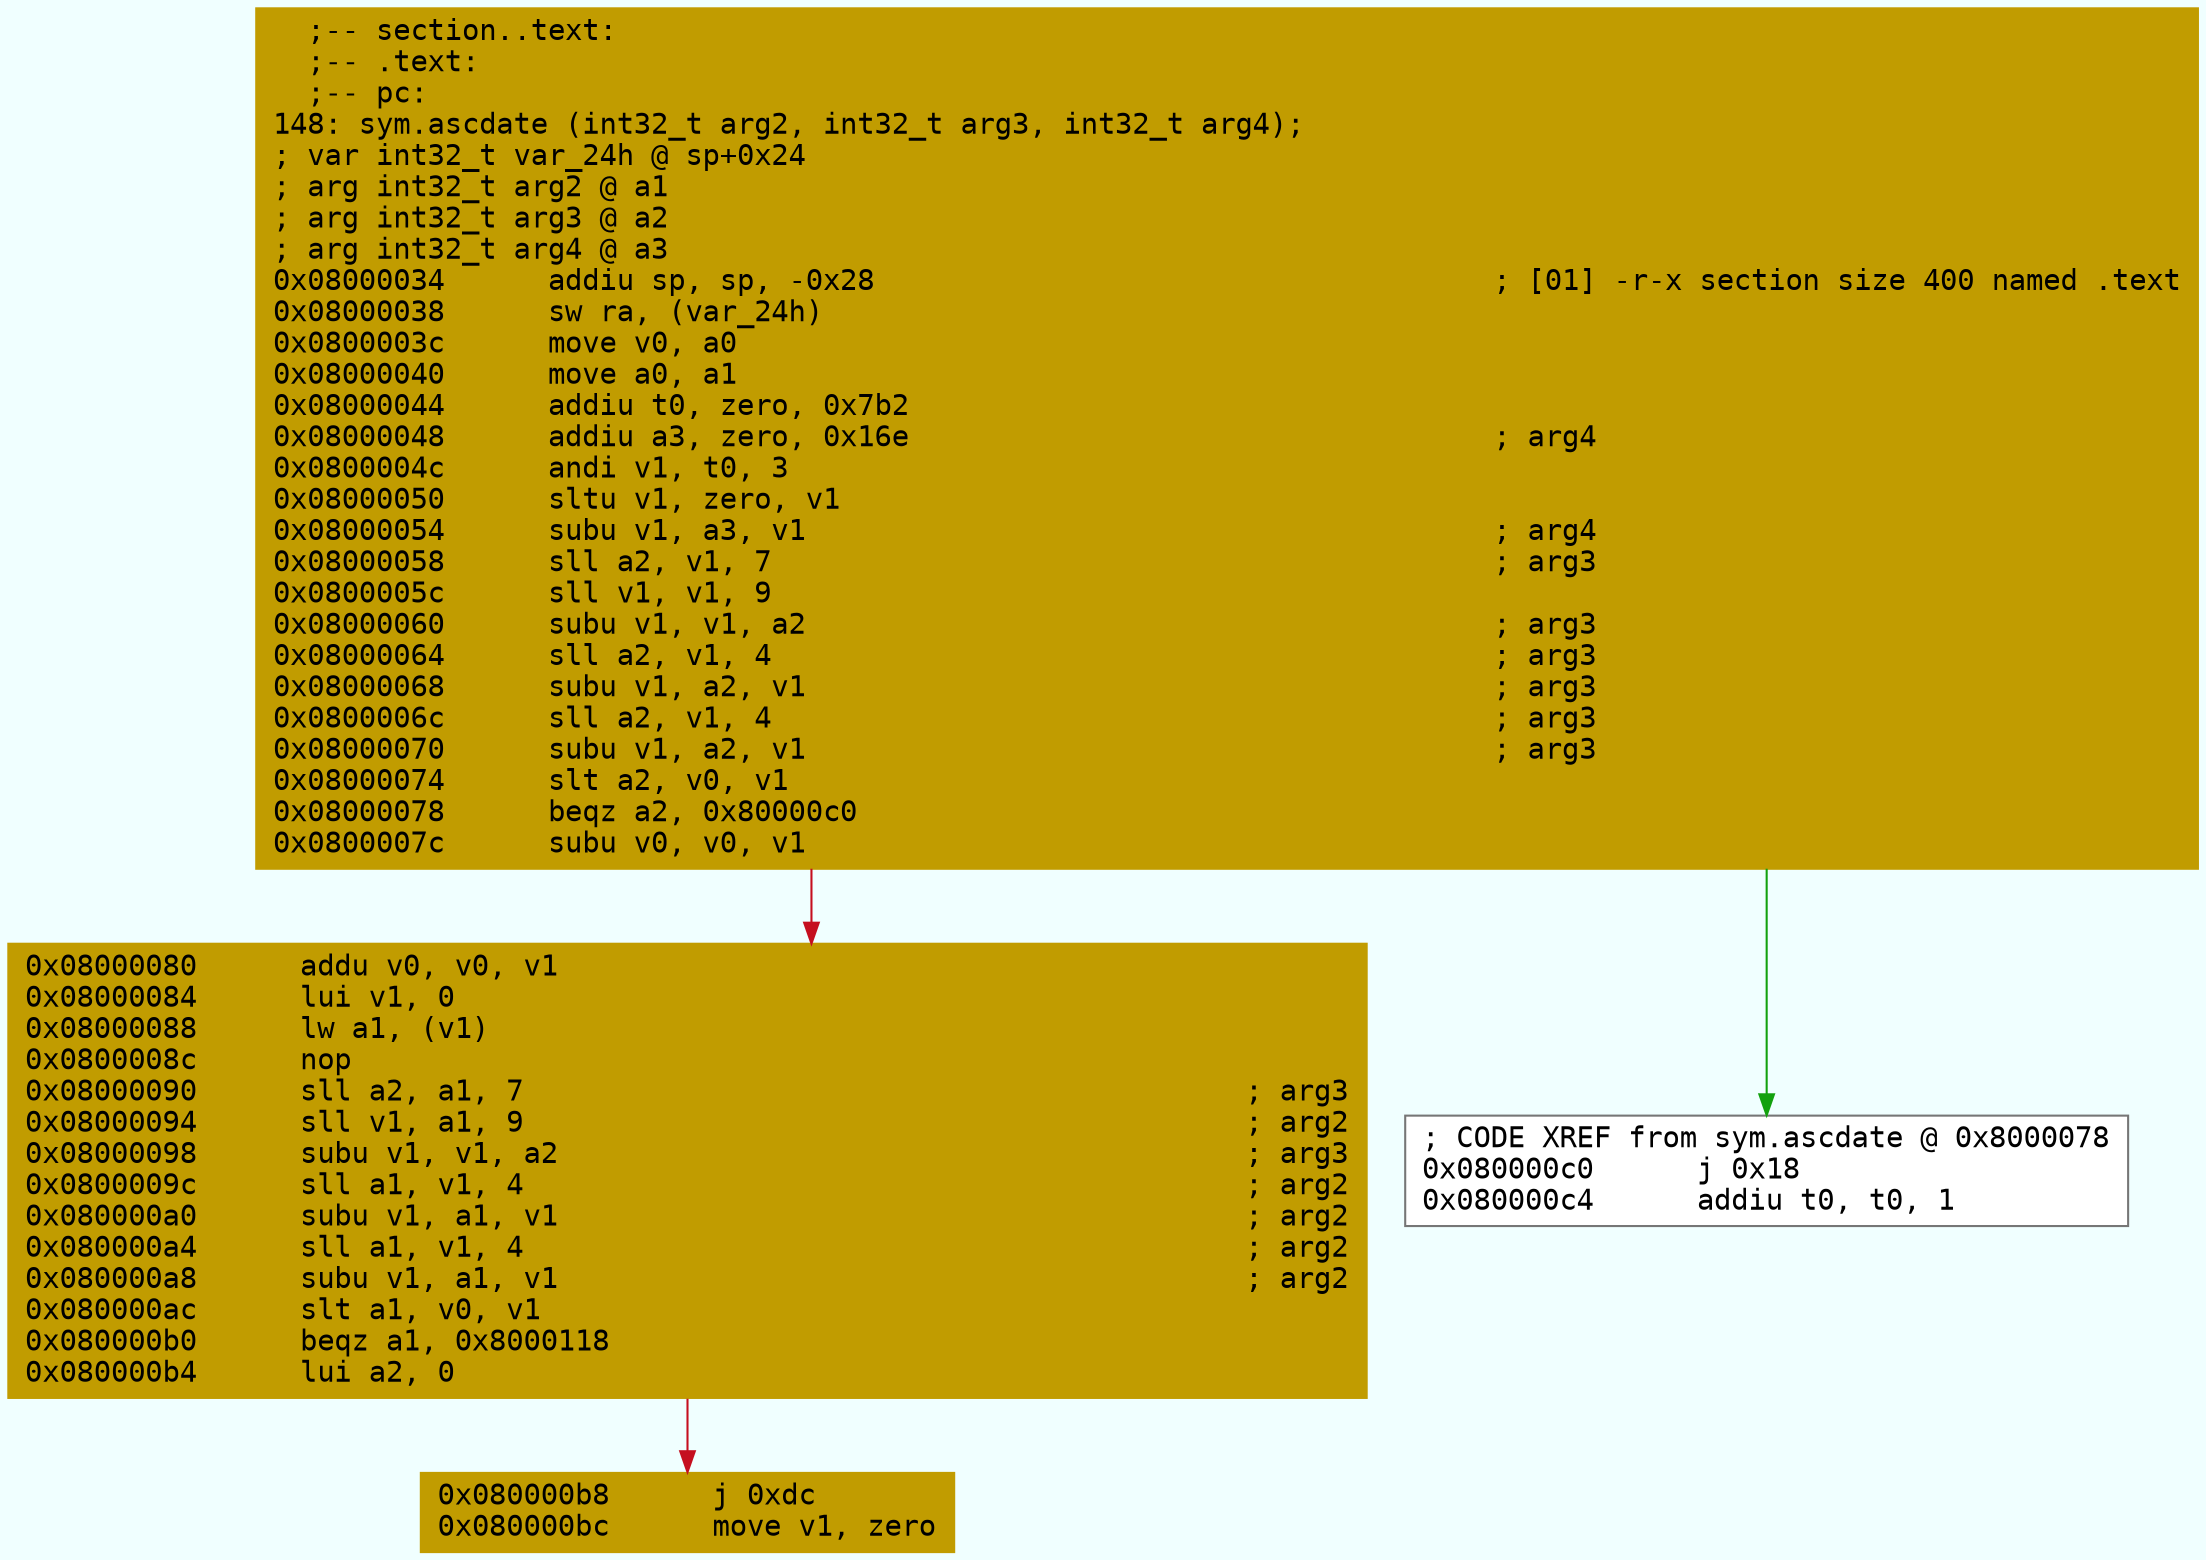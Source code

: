 digraph code {
	graph [bgcolor=azure fontsize=8 fontname="Courier" splines="ortho"];
	node [fillcolor=gray style=filled shape=box];
	edge [arrowhead="normal"];
	"0x08000034" [URL="sym.ascdate/0x08000034", fillcolor="#c19c00",color="#c19c00", fontname="Courier",label="  ;-- section..text:\l  ;-- .text:\l  ;-- pc:\l148: sym.ascdate (int32_t arg2, int32_t arg3, int32_t arg4);\l; var int32_t var_24h @ sp+0x24\l; arg int32_t arg2 @ a1\l; arg int32_t arg3 @ a2\l; arg int32_t arg4 @ a3\l0x08000034      addiu sp, sp, -0x28                                    ; [01] -r-x section size 400 named .text\l0x08000038      sw ra, (var_24h)\l0x0800003c      move v0, a0\l0x08000040      move a0, a1\l0x08000044      addiu t0, zero, 0x7b2\l0x08000048      addiu a3, zero, 0x16e                                  ; arg4\l0x0800004c      andi v1, t0, 3\l0x08000050      sltu v1, zero, v1\l0x08000054      subu v1, a3, v1                                        ; arg4\l0x08000058      sll a2, v1, 7                                          ; arg3\l0x0800005c      sll v1, v1, 9\l0x08000060      subu v1, v1, a2                                        ; arg3\l0x08000064      sll a2, v1, 4                                          ; arg3\l0x08000068      subu v1, a2, v1                                        ; arg3\l0x0800006c      sll a2, v1, 4                                          ; arg3\l0x08000070      subu v1, a2, v1                                        ; arg3\l0x08000074      slt a2, v0, v1\l0x08000078      beqz a2, 0x80000c0\l0x0800007c      subu v0, v0, v1\l"]
	"0x08000080" [URL="sym.ascdate/0x08000080", fillcolor="#c19c00",color="#c19c00", fontname="Courier",label="0x08000080      addu v0, v0, v1\l0x08000084      lui v1, 0\l0x08000088      lw a1, (v1)\l0x0800008c      nop\l0x08000090      sll a2, a1, 7                                          ; arg3\l0x08000094      sll v1, a1, 9                                          ; arg2\l0x08000098      subu v1, v1, a2                                        ; arg3\l0x0800009c      sll a1, v1, 4                                          ; arg2\l0x080000a0      subu v1, a1, v1                                        ; arg2\l0x080000a4      sll a1, v1, 4                                          ; arg2\l0x080000a8      subu v1, a1, v1                                        ; arg2\l0x080000ac      slt a1, v0, v1\l0x080000b0      beqz a1, 0x8000118\l0x080000b4      lui a2, 0\l"]
	"0x080000b8" [URL="sym.ascdate/0x080000b8", fillcolor="#c19c00",color="#c19c00", fontname="Courier",label="0x080000b8      j 0xdc\l0x080000bc      move v1, zero\l"]
	"0x080000c0" [URL="sym.ascdate/0x080000c0", fillcolor="white",color="#767676", fontname="Courier",label="; CODE XREF from sym.ascdate @ 0x8000078\l0x080000c0      j 0x18\l0x080000c4      addiu t0, t0, 1\l"]
        "0x08000034" -> "0x080000c0" [color="#13a10e"];
        "0x08000034" -> "0x08000080" [color="#c50f1f"];
        "0x08000080" -> "0x080000b8" [color="#c50f1f"];
}
